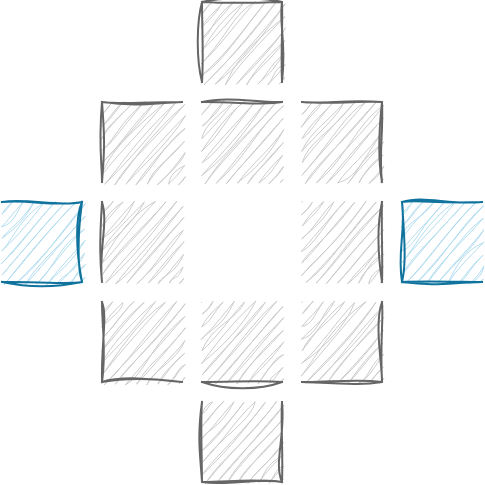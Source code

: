 <mxfile version="21.6.9" type="github">
  <diagram name="第 1 页" id="e-gFBj9BvMHecSYZF8Oe">
    <mxGraphModel dx="1167" dy="661" grid="1" gridSize="10" guides="1" tooltips="1" connect="1" arrows="1" fold="1" page="1" pageScale="1" pageWidth="2339" pageHeight="3300" math="1" shadow="0">
      <root>
        <mxCell id="0" />
        <mxCell id="1" parent="0" />
        <mxCell id="7XbyjM-1KSOGpCojS0Fa-3" value="" style="shape=partialRectangle;whiteSpace=wrap;html=1;bottom=0;right=0;fillColor=#CCCCCC;strokeColor=#666666;sketch=1;curveFitting=1;jiggle=2;" parent="1" vertex="1">
          <mxGeometry x="130" y="60" width="40" height="40" as="geometry" />
        </mxCell>
        <mxCell id="7XbyjM-1KSOGpCojS0Fa-4" value="" style="shape=partialRectangle;whiteSpace=wrap;html=1;bottom=0;left=0;fillColor=#CCCCCC;strokeColor=#666666;sketch=1;curveFitting=1;jiggle=2;" parent="1" vertex="1">
          <mxGeometry x="230" y="60" width="40" height="40" as="geometry" />
        </mxCell>
        <mxCell id="7XbyjM-1KSOGpCojS0Fa-5" value="" style="shape=partialRectangle;whiteSpace=wrap;html=1;top=0;right=0;fillColor=#CCCCCC;strokeColor=#666666;sketch=1;curveFitting=1;jiggle=2;" parent="1" vertex="1">
          <mxGeometry x="130" y="160" width="40" height="40" as="geometry" />
        </mxCell>
        <mxCell id="7XbyjM-1KSOGpCojS0Fa-6" value="" style="shape=partialRectangle;whiteSpace=wrap;html=1;top=0;left=0;fillColor=#CCCCCC;strokeColor=#666666;sketch=1;curveFitting=1;jiggle=2;" parent="1" vertex="1">
          <mxGeometry x="230" y="160" width="40" height="40" as="geometry" />
        </mxCell>
        <mxCell id="7XbyjM-1KSOGpCojS0Fa-7" value="" style="shape=partialRectangle;whiteSpace=wrap;html=1;top=0;fillColor=#CCCCCC;strokeColor=#666666;sketch=1;curveFitting=1;jiggle=2;" parent="1" vertex="1">
          <mxGeometry x="180" y="210" width="40" height="40" as="geometry" />
        </mxCell>
        <mxCell id="7XbyjM-1KSOGpCojS0Fa-9" value="" style="shape=partialRectangle;whiteSpace=wrap;html=1;top=0;bottom=0;right=0;fillColor=#CCCCCC;strokeColor=#666666;sketch=1;curveFitting=1;jiggle=2;" parent="1" vertex="1">
          <mxGeometry x="130" y="110" width="40" height="40" as="geometry" />
        </mxCell>
        <mxCell id="7XbyjM-1KSOGpCojS0Fa-10" value="" style="shape=partialRectangle;whiteSpace=wrap;html=1;top=0;bottom=0;left=0;fillColor=#CCCCCC;strokeColor=#666666;sketch=1;curveFitting=1;jiggle=2;" parent="1" vertex="1">
          <mxGeometry x="230" y="110" width="40" height="40" as="geometry" />
        </mxCell>
        <mxCell id="7XbyjM-1KSOGpCojS0Fa-11" value="" style="shape=partialRectangle;whiteSpace=wrap;html=1;top=0;left=0;right=0;fillColor=#CCCCCC;strokeColor=#666666;sketch=1;curveFitting=1;jiggle=2;" parent="1" vertex="1">
          <mxGeometry x="180" y="160" width="40" height="40" as="geometry" />
        </mxCell>
        <mxCell id="7XbyjM-1KSOGpCojS0Fa-14" value="" style="shape=partialRectangle;whiteSpace=wrap;html=1;bottom=0;left=1;right=1;fillColor=#CCCCCC;strokeColor=#666666;sketch=1;curveFitting=1;jiggle=2;" parent="1" vertex="1">
          <mxGeometry x="180" y="10" width="40" height="40" as="geometry" />
        </mxCell>
        <mxCell id="7XbyjM-1KSOGpCojS0Fa-20" value="" style="shape=partialRectangle;whiteSpace=wrap;html=1;bottom=0;left=0;right=0;fillColor=#CCCCCC;strokeColor=#666666;sketch=1;curveFitting=1;jiggle=2;" parent="1" vertex="1">
          <mxGeometry x="180" y="60" width="40" height="40" as="geometry" />
        </mxCell>
        <mxCell id="7XbyjM-1KSOGpCojS0Fa-150" value="" style="shape=partialRectangle;whiteSpace=wrap;html=1;top=1;bottom=1;left=0;right=1;fillColor=#b1ddf0;strokeColor=#10739e;sketch=1;curveFitting=1;jiggle=2;" parent="1" vertex="1">
          <mxGeometry x="80" y="110" width="40" height="40" as="geometry" />
        </mxCell>
        <mxCell id="7XbyjM-1KSOGpCojS0Fa-151" value="" style="shape=partialRectangle;whiteSpace=wrap;html=1;top=1;bottom=1;right=0;fillColor=#b1ddf0;strokeColor=#10739e;sketch=1;curveFitting=1;jiggle=2;" parent="1" vertex="1">
          <mxGeometry x="280" y="110" width="40" height="40" as="geometry" />
        </mxCell>
      </root>
    </mxGraphModel>
  </diagram>
</mxfile>
